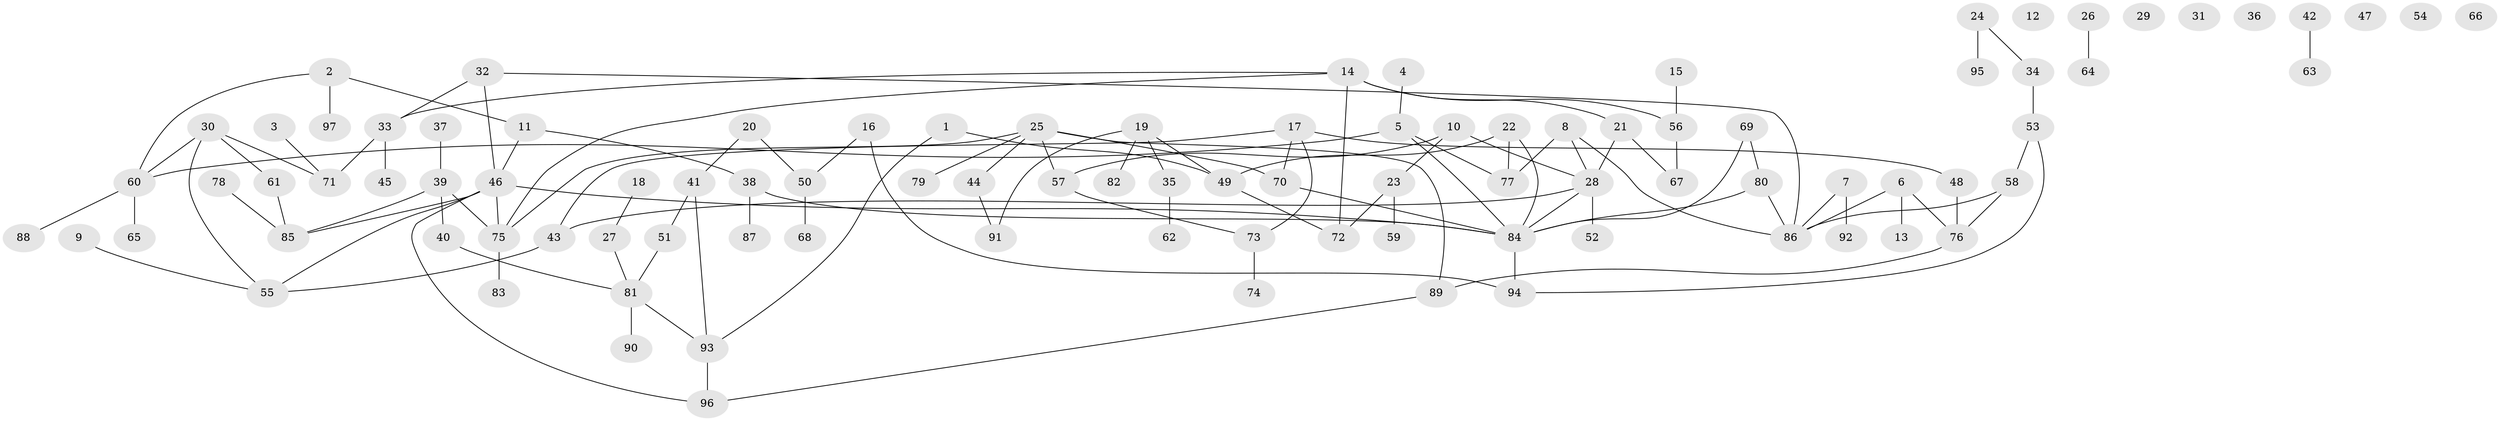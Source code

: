 // coarse degree distribution, {2: 0.16901408450704225, 4: 0.14084507042253522, 1: 0.28169014084507044, 3: 0.14084507042253522, 0: 0.11267605633802817, 6: 0.028169014084507043, 5: 0.08450704225352113, 7: 0.028169014084507043, 14: 0.014084507042253521}
// Generated by graph-tools (version 1.1) at 2025/41/03/06/25 10:41:23]
// undirected, 97 vertices, 118 edges
graph export_dot {
graph [start="1"]
  node [color=gray90,style=filled];
  1;
  2;
  3;
  4;
  5;
  6;
  7;
  8;
  9;
  10;
  11;
  12;
  13;
  14;
  15;
  16;
  17;
  18;
  19;
  20;
  21;
  22;
  23;
  24;
  25;
  26;
  27;
  28;
  29;
  30;
  31;
  32;
  33;
  34;
  35;
  36;
  37;
  38;
  39;
  40;
  41;
  42;
  43;
  44;
  45;
  46;
  47;
  48;
  49;
  50;
  51;
  52;
  53;
  54;
  55;
  56;
  57;
  58;
  59;
  60;
  61;
  62;
  63;
  64;
  65;
  66;
  67;
  68;
  69;
  70;
  71;
  72;
  73;
  74;
  75;
  76;
  77;
  78;
  79;
  80;
  81;
  82;
  83;
  84;
  85;
  86;
  87;
  88;
  89;
  90;
  91;
  92;
  93;
  94;
  95;
  96;
  97;
  1 -- 49;
  1 -- 93;
  2 -- 11;
  2 -- 60;
  2 -- 97;
  3 -- 71;
  4 -- 5;
  5 -- 60;
  5 -- 77;
  5 -- 84;
  6 -- 13;
  6 -- 76;
  6 -- 86;
  7 -- 86;
  7 -- 92;
  8 -- 28;
  8 -- 77;
  8 -- 86;
  9 -- 55;
  10 -- 23;
  10 -- 28;
  10 -- 57;
  11 -- 38;
  11 -- 46;
  14 -- 21;
  14 -- 33;
  14 -- 56;
  14 -- 72;
  14 -- 75;
  15 -- 56;
  16 -- 50;
  16 -- 94;
  17 -- 43;
  17 -- 48;
  17 -- 70;
  17 -- 73;
  18 -- 27;
  19 -- 35;
  19 -- 49;
  19 -- 82;
  19 -- 91;
  20 -- 41;
  20 -- 50;
  21 -- 28;
  21 -- 67;
  22 -- 49;
  22 -- 77;
  22 -- 84;
  23 -- 59;
  23 -- 72;
  24 -- 34;
  24 -- 95;
  25 -- 44;
  25 -- 57;
  25 -- 70;
  25 -- 75;
  25 -- 79;
  25 -- 89;
  26 -- 64;
  27 -- 81;
  28 -- 43;
  28 -- 52;
  28 -- 84;
  30 -- 55;
  30 -- 60;
  30 -- 61;
  30 -- 71;
  32 -- 33;
  32 -- 46;
  32 -- 86;
  33 -- 45;
  33 -- 71;
  34 -- 53;
  35 -- 62;
  37 -- 39;
  38 -- 84;
  38 -- 87;
  39 -- 40;
  39 -- 75;
  39 -- 85;
  40 -- 81;
  41 -- 51;
  41 -- 93;
  42 -- 63;
  43 -- 55;
  44 -- 91;
  46 -- 55;
  46 -- 75;
  46 -- 84;
  46 -- 85;
  46 -- 96;
  48 -- 76;
  49 -- 72;
  50 -- 68;
  51 -- 81;
  53 -- 58;
  53 -- 94;
  56 -- 67;
  57 -- 73;
  58 -- 76;
  58 -- 86;
  60 -- 65;
  60 -- 88;
  61 -- 85;
  69 -- 80;
  69 -- 84;
  70 -- 84;
  73 -- 74;
  75 -- 83;
  76 -- 89;
  78 -- 85;
  80 -- 84;
  80 -- 86;
  81 -- 90;
  81 -- 93;
  84 -- 94;
  89 -- 96;
  93 -- 96;
}

